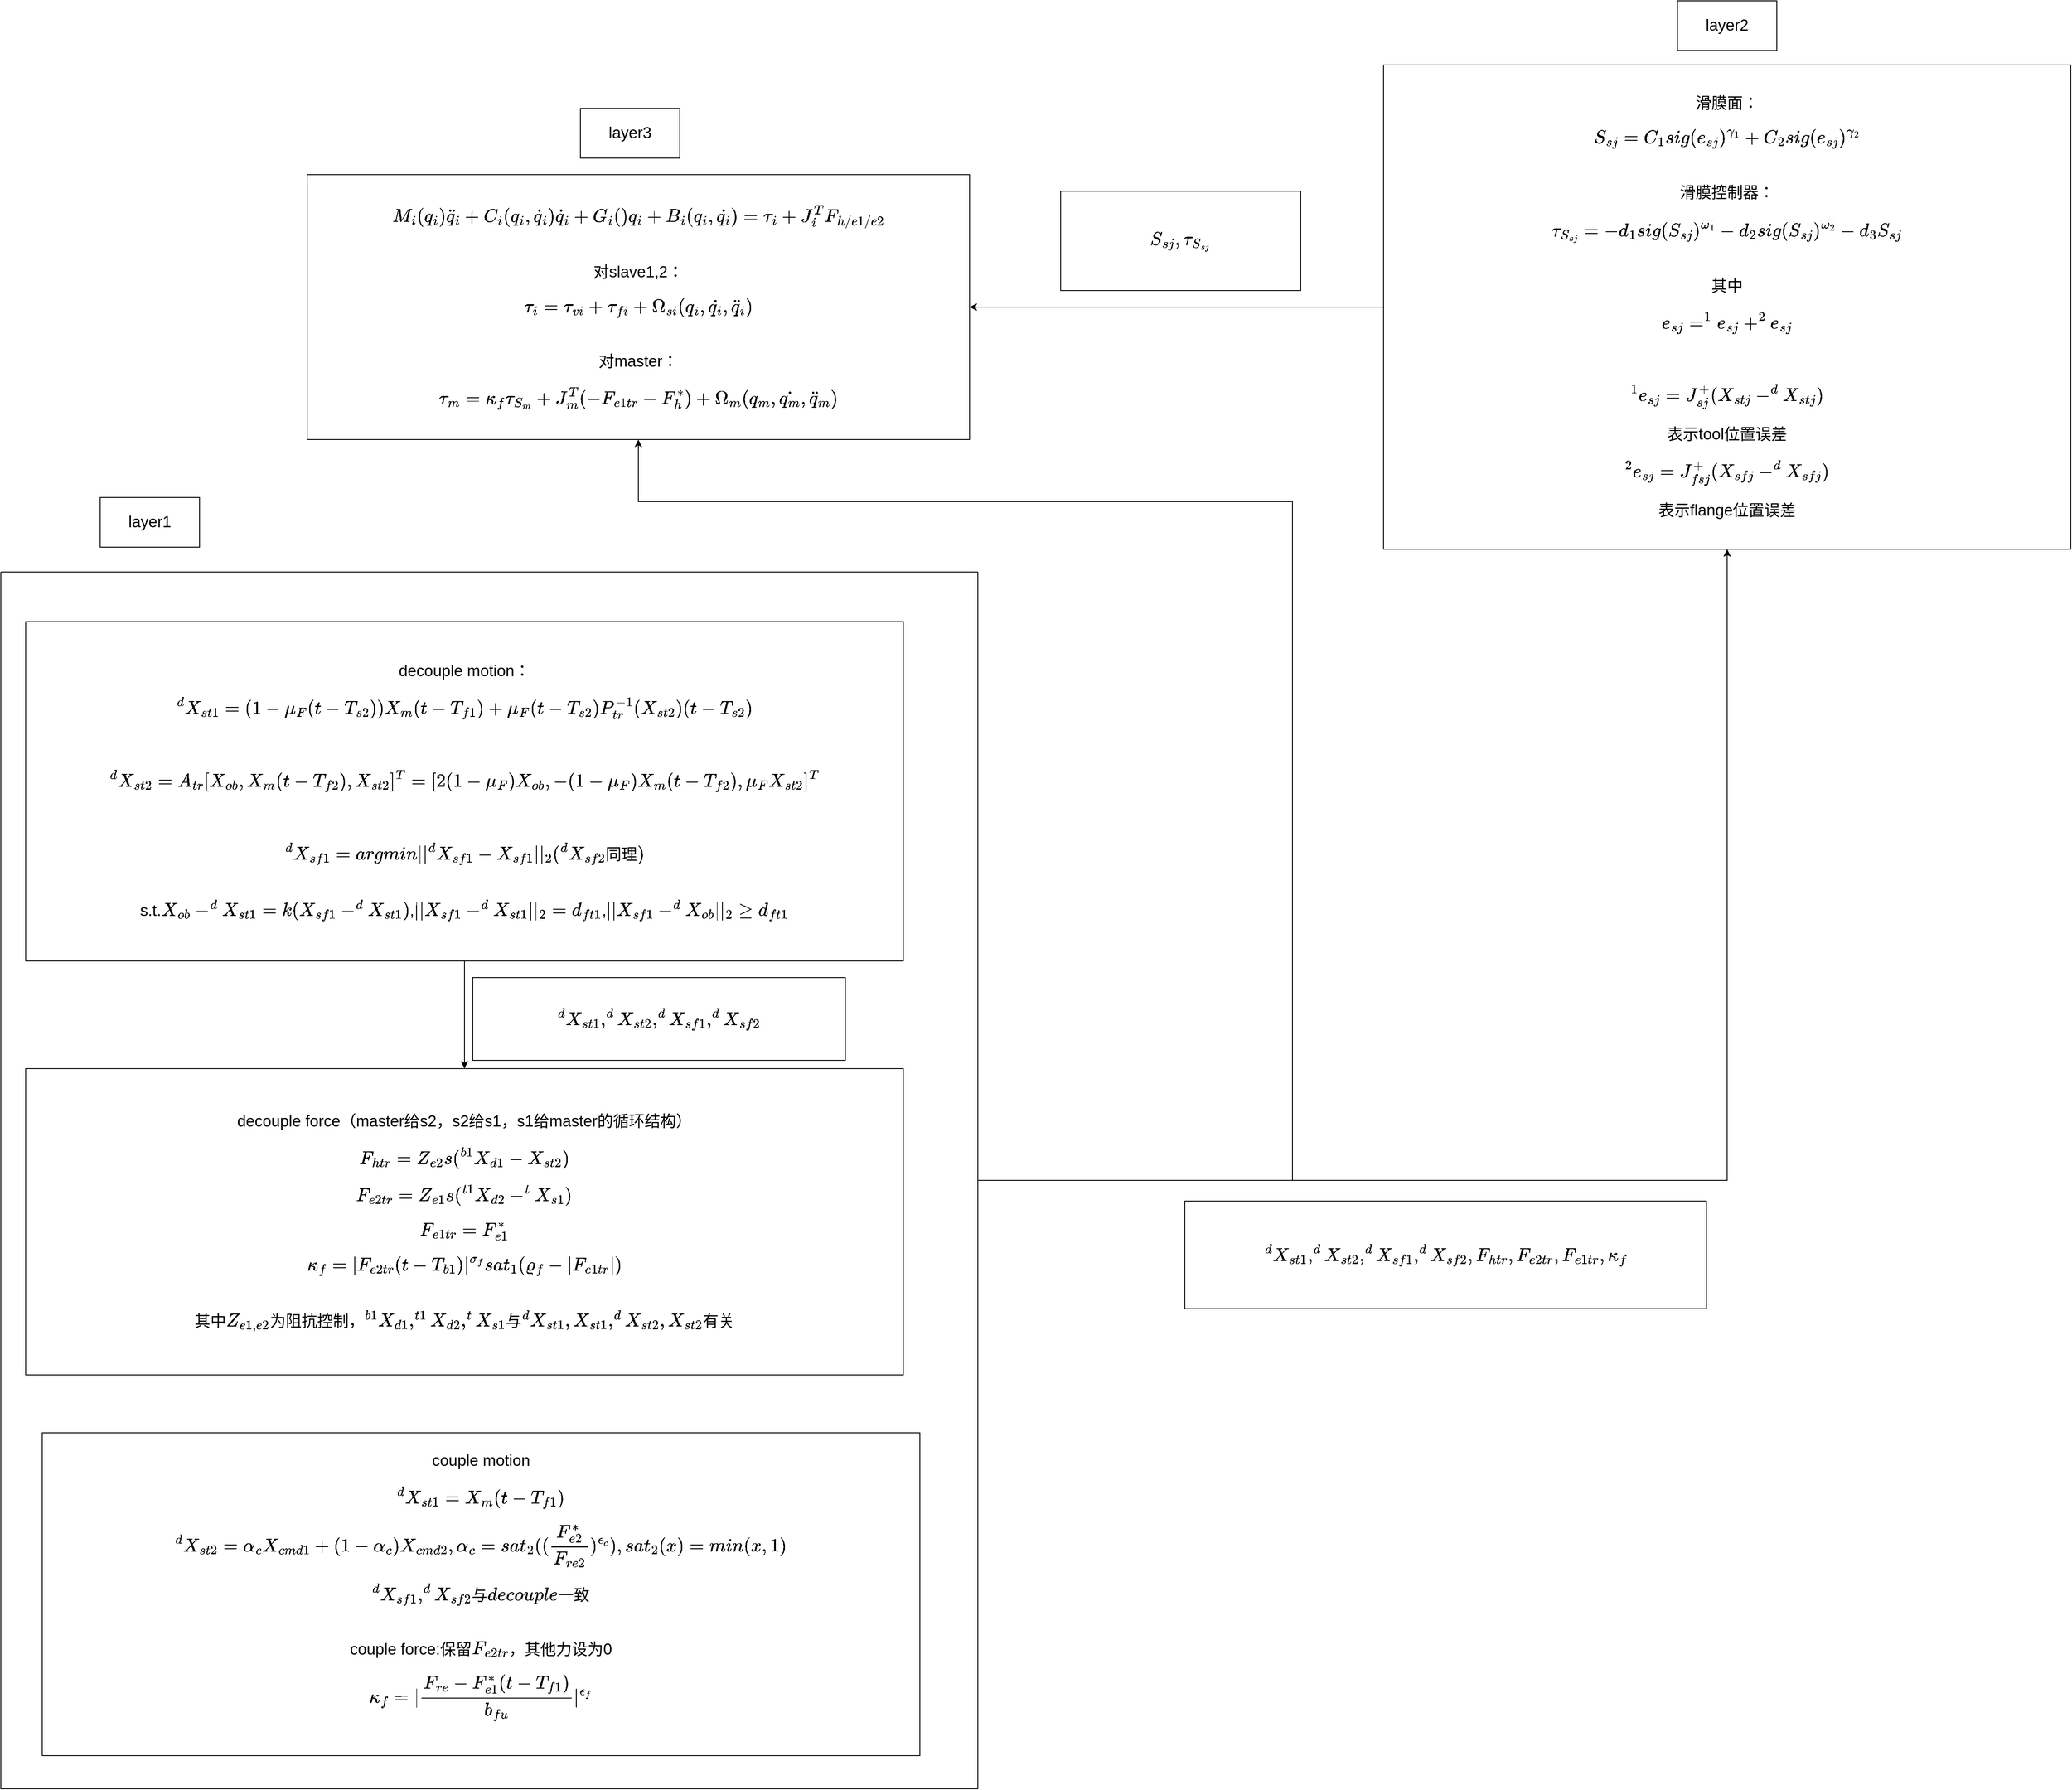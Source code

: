 <mxfile version="22.1.17" type="github">
  <diagram name="第 1 页" id="P_fQ2WuIPNBgrpiUpPbC">
    <mxGraphModel dx="5335" dy="5711" grid="1" gridSize="10" guides="1" tooltips="1" connect="1" arrows="1" fold="1" page="1" pageScale="1" pageWidth="3300" pageHeight="4681" math="1" shadow="0">
      <root>
        <mxCell id="0" />
        <mxCell id="1" parent="0" />
        <mxCell id="e8ZI6Lg5yfZCw3XqL3-c-1" value="$$M_i(q_i)\ddot{q}_i+C_i(q_i,\dot{q}_i)\dot{q}_i+G_i()q_i+B_i(q_i,\dot{q_i})=\tau_i+J^T_iF_{h/e1/e2}$$&lt;br style=&quot;font-size: 19px;&quot;&gt;对slave1,2：$$\tau_i=\tau_{vi}+\tau_{fi}+\Omega_{si}(q_i,\dot{q_i},\ddot{q}_i)$$&lt;br style=&quot;font-size: 19px;&quot;&gt;对master：$$\tau_m=\kappa_f\tau_{S_m}+J^T_m(-F_{e1tr}-F^*_h)+\Omega_{m}(q_m,\dot{q_m},\ddot{q}_m)$$" style="rounded=0;whiteSpace=wrap;html=1;fontSize=19;" vertex="1" parent="1">
          <mxGeometry x="-1040" y="-110" width="800" height="320" as="geometry" />
        </mxCell>
        <mxCell id="e8ZI6Lg5yfZCw3XqL3-c-14" style="edgeStyle=orthogonalEdgeStyle;rounded=0;orthogonalLoop=1;jettySize=auto;html=1;exitX=0;exitY=0.5;exitDx=0;exitDy=0;" edge="1" parent="1" source="e8ZI6Lg5yfZCw3XqL3-c-2" target="e8ZI6Lg5yfZCw3XqL3-c-1">
          <mxGeometry relative="1" as="geometry" />
        </mxCell>
        <mxCell id="e8ZI6Lg5yfZCw3XqL3-c-2" value="&lt;p style=&quot;line-height: 120%; font-size: 19px;&quot;&gt;&lt;font style=&quot;font-size: 19px;&quot;&gt;滑膜面：$$S_{sj}=C_1sig(e_{sj})^{\gamma_1}+C_2sig(e_{sj})^{\gamma_2}$$&lt;br style=&quot;font-size: 19px;&quot;&gt;滑膜控制器：$$\tau_{S_{sj}}=-d_1sig(S_{sj}&lt;br style=&quot;font-size: 19px;&quot;&gt;)^{\overline{\omega_1}}-d_2sig(S_{sj}&lt;br style=&quot;font-size: 19px;&quot;&gt;)^{\overline{\omega_2}}&lt;br style=&quot;font-size: 19px;&quot;&gt;-d_3S_{sj}&lt;br style=&quot;font-size: 19px;&quot;&gt;$$&lt;br style=&quot;font-size: 19px;&quot;&gt;其中$$e_{sj}=^1e_{sj}+^2e_{sj}&lt;br style=&quot;font-size: 19px;&quot;&gt;$$&lt;/font&gt;&lt;/p&gt;&lt;p style=&quot;line-height: 120%; font-size: 19px;&quot;&gt;&lt;font style=&quot;font-size: 19px;&quot;&gt;&lt;br style=&quot;font-size: 19px;&quot;&gt;$$^1e_{sj}=J^+_{sj}(X_{stj}-^dX_{stj}&lt;br style=&quot;font-size: 19px;&quot;&gt;)$$表示tool位置误差&lt;/font&gt;&lt;/p&gt;&lt;p style=&quot;line-height: 120%; font-size: 19px;&quot;&gt;$$^2e_{sj}=J^+_{fsj}(X_{sfj}-^dX_{sfj}&lt;br style=&quot;border-color: var(--border-color); font-size: 19px;&quot;&gt;)$$表示flange位置误差&lt;br style=&quot;font-size: 19px;&quot;&gt;&lt;/p&gt;" style="rounded=0;whiteSpace=wrap;html=1;spacing=0;fontSize=19;" vertex="1" parent="1">
          <mxGeometry x="260" y="-242.5" width="830" height="585" as="geometry" />
        </mxCell>
        <mxCell id="e8ZI6Lg5yfZCw3XqL3-c-6" value="layer3" style="rounded=0;whiteSpace=wrap;html=1;fontSize=19;" vertex="1" parent="1">
          <mxGeometry x="-710" y="-190" width="120" height="60" as="geometry" />
        </mxCell>
        <mxCell id="e8ZI6Lg5yfZCw3XqL3-c-7" value="layer2" style="rounded=0;whiteSpace=wrap;html=1;fontSize=19;" vertex="1" parent="1">
          <mxGeometry x="615" y="-320" width="120" height="60" as="geometry" />
        </mxCell>
        <mxCell id="e8ZI6Lg5yfZCw3XqL3-c-11" style="edgeStyle=orthogonalEdgeStyle;rounded=0;orthogonalLoop=1;jettySize=auto;html=1;exitX=1;exitY=0.5;exitDx=0;exitDy=0;entryX=0.5;entryY=1;entryDx=0;entryDy=0;" edge="1" parent="1" source="e8ZI6Lg5yfZCw3XqL3-c-8" target="e8ZI6Lg5yfZCw3XqL3-c-2">
          <mxGeometry relative="1" as="geometry" />
        </mxCell>
        <mxCell id="e8ZI6Lg5yfZCw3XqL3-c-13" style="edgeStyle=orthogonalEdgeStyle;rounded=0;orthogonalLoop=1;jettySize=auto;html=1;exitX=1;exitY=0.5;exitDx=0;exitDy=0;entryX=0.5;entryY=1;entryDx=0;entryDy=0;" edge="1" parent="1" source="e8ZI6Lg5yfZCw3XqL3-c-8" target="e8ZI6Lg5yfZCw3XqL3-c-1">
          <mxGeometry relative="1" as="geometry">
            <Array as="points">
              <mxPoint x="150" y="1105" />
              <mxPoint x="150" y="285" />
              <mxPoint x="-640" y="285" />
            </Array>
          </mxGeometry>
        </mxCell>
        <mxCell id="e8ZI6Lg5yfZCw3XqL3-c-8" value="" style="swimlane;startSize=0;" vertex="1" parent="1">
          <mxGeometry x="-1410" y="370" width="1180" height="1470" as="geometry" />
        </mxCell>
        <mxCell id="e8ZI6Lg5yfZCw3XqL3-c-17" style="edgeStyle=orthogonalEdgeStyle;rounded=0;orthogonalLoop=1;jettySize=auto;html=1;exitX=0.5;exitY=1;exitDx=0;exitDy=0;" edge="1" parent="e8ZI6Lg5yfZCw3XqL3-c-8" source="e8ZI6Lg5yfZCw3XqL3-c-3" target="e8ZI6Lg5yfZCw3XqL3-c-4">
          <mxGeometry relative="1" as="geometry" />
        </mxCell>
        <mxCell id="e8ZI6Lg5yfZCw3XqL3-c-3" value="decouple motion：&lt;br&gt;$$^dX_{st1}=(1-\mu_F&lt;br style=&quot;border-color: var(--border-color);&quot;&gt;(t-T_{s2}))&lt;br style=&quot;border-color: var(--border-color);&quot;&gt;X_m(t-T_{f1})+\mu_F(t-T_{s2})P^{-1}_{tr}(X_{st2}&lt;br style=&quot;border-color: var(--border-color);&quot;&gt;)(t-T_{s2})&lt;br style=&quot;border-color: var(--border-color);&quot;&gt;$$&lt;br style=&quot;font-size: 19px;&quot;&gt;$$^dX_{st2}=A_{tr}[X_{ob},X_m(t-T_{f2}),X_{st2}]^T=[2(1-\mu_F)X_{ob},-(1-\mu_F&lt;br&gt;)&lt;br&gt;X_m(t-T_{f2}),\mu_FX_{st2}&lt;br&gt;]^T$$&lt;br&gt;$$^dX_{sf1}=argmin||^dX_{sf1}-X_{sf1}||_2&lt;br style=&quot;border-color: var(--border-color);&quot;&gt;(^dX_{sf2}&lt;br&gt;同理)$$&lt;br&gt;s.t.\(X_{ob}-^dX_{st1}=k(X_{sf1}-^dX_{st1}&lt;br&gt;)&lt;br&gt;\),\(||X_{sf1}-^dX_{st1}&lt;br&gt;||_2=d_{ft1}&lt;br style=&quot;border-color: var(--border-color);&quot;&gt;\),\(||X_{sf1}-^dX_{ob}&lt;br&gt;||_2\geq d_{ft1}&lt;br style=&quot;border-color: var(--border-color);&quot;&gt;\)" style="rounded=0;whiteSpace=wrap;html=1;fontSize=19;" vertex="1" parent="e8ZI6Lg5yfZCw3XqL3-c-8">
          <mxGeometry x="30" y="60" width="1060" height="410" as="geometry" />
        </mxCell>
        <mxCell id="e8ZI6Lg5yfZCw3XqL3-c-4" value="decouple force（master给s2，s2给s1，s1给master的循环结构）&lt;br&gt;$$F_{htr}=Z_{e2}s(^{b1}X_{d1}-X_{st2})$$$$F_{e2tr}=Z_{e1}s(^{t1}X_{d2}-^tX_{s1})&lt;br&gt;$$$$F_{e1tr}=F^*_{e1}&lt;br&gt;$$$$\kappa_f=|F_{e2tr}(t-T_{b1})|^{\sigma_f}sat_1(\varrho_f-|F_{e1tr}|)$$&lt;br&gt;其中\(Z_{e1,e2}\)为阻抗控制，\(^{b1}X_{d1},^{t1}X_{d2},^tX_{s1}&lt;br&gt;\)与\(^dX_{st1},X_{st1},^dX_{st2},X_{st2}&lt;br&gt;\)有关" style="rounded=0;whiteSpace=wrap;html=1;fontSize=19;" vertex="1" parent="e8ZI6Lg5yfZCw3XqL3-c-8">
          <mxGeometry x="30" y="600" width="1060" height="370" as="geometry" />
        </mxCell>
        <mxCell id="e8ZI6Lg5yfZCw3XqL3-c-5" value="couple motion&lt;br&gt;$$^dX_{st1}=X_m(t-T_{f1})$$$$^dX_{st2}=\alpha_cX_{cmd1}+(1-\alpha_c)X_{cmd2},\alpha_c=sat_2((\frac{F^*_{e2}}{F_{re2}})^{\epsilon_c}),sat_2(x)=min(x,1)$$$$^dX_{sf1},^dX_{sf2}与decouple一致&lt;br&gt;$$&lt;br&gt;couple force:保留\(F_{e2tr}\)，其他力设为0$$\kappa_f=|\frac{F_{re}-F^*_{e1}(t-T_{f1})}{b_{fu}}|^{\epsilon_f}$$" style="rounded=0;whiteSpace=wrap;html=1;fontSize=19;" vertex="1" parent="e8ZI6Lg5yfZCw3XqL3-c-8">
          <mxGeometry x="50" y="1040" width="1060" height="390" as="geometry" />
        </mxCell>
        <mxCell id="e8ZI6Lg5yfZCw3XqL3-c-18" value="$$^dX_{st1},^dX_{st2},^dX_{sf1},^dX_{sf2}&lt;br&gt;$$" style="rounded=0;whiteSpace=wrap;html=1;fontSize=19;" vertex="1" parent="e8ZI6Lg5yfZCw3XqL3-c-8">
          <mxGeometry x="570" y="490" width="450" height="100" as="geometry" />
        </mxCell>
        <mxCell id="e8ZI6Lg5yfZCw3XqL3-c-10" value="layer1" style="rounded=0;whiteSpace=wrap;html=1;fontSize=19;" vertex="1" parent="1">
          <mxGeometry x="-1290" y="280" width="120" height="60" as="geometry" />
        </mxCell>
        <mxCell id="e8ZI6Lg5yfZCw3XqL3-c-12" value="$$^dX_{st1},^dX_{st2},^dX_{sf1},^dX_{sf2},F_{htr},F_{e2tr},F_{e1tr},\kappa_f&lt;br&gt;$$" style="rounded=0;whiteSpace=wrap;html=1;fontSize=19;" vertex="1" parent="1">
          <mxGeometry x="20" y="1130" width="630" height="130" as="geometry" />
        </mxCell>
        <mxCell id="e8ZI6Lg5yfZCw3XqL3-c-15" value="$$S_{sj},\tau_{S_{sj}}&lt;br style=&quot;font-size: 19px;&quot;&gt;$$" style="rounded=0;whiteSpace=wrap;html=1;fontSize=19;" vertex="1" parent="1">
          <mxGeometry x="-130" y="-90" width="290" height="120" as="geometry" />
        </mxCell>
      </root>
    </mxGraphModel>
  </diagram>
</mxfile>
